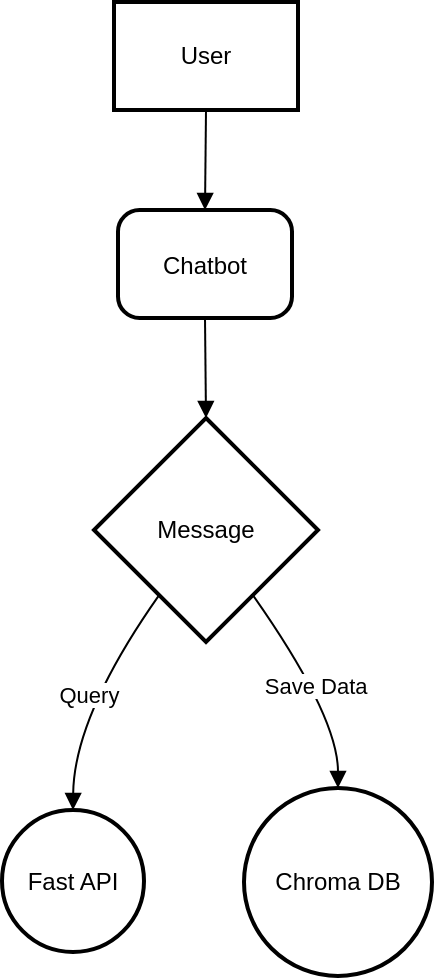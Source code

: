 <mxfile version="26.0.14">
  <diagram name="Page-1" id="Lbf7_INwO01DMQOPvpz0">
    <mxGraphModel>
      <root>
        <mxCell id="0" />
        <mxCell id="1" parent="0" />
        <mxCell id="2" value="User" style="whiteSpace=wrap;strokeWidth=2;" vertex="1" parent="1">
          <mxGeometry x="64" y="8" width="92" height="54" as="geometry" />
        </mxCell>
        <mxCell id="3" value="Chatbot" style="rounded=1;arcSize=20;strokeWidth=2" vertex="1" parent="1">
          <mxGeometry x="66" y="112" width="87" height="54" as="geometry" />
        </mxCell>
        <mxCell id="4" value="Message" style="rhombus;strokeWidth=2;whiteSpace=wrap;" vertex="1" parent="1">
          <mxGeometry x="54" y="216" width="112" height="112" as="geometry" />
        </mxCell>
        <mxCell id="5" value="Fast API" style="ellipse;aspect=fixed;strokeWidth=2;whiteSpace=wrap;" vertex="1" parent="1">
          <mxGeometry x="8" y="412" width="71" height="71" as="geometry" />
        </mxCell>
        <mxCell id="6" value="Chroma DB" style="ellipse;aspect=fixed;strokeWidth=2;whiteSpace=wrap;" vertex="1" parent="1">
          <mxGeometry x="129" y="401" width="94" height="94" as="geometry" />
        </mxCell>
        <mxCell id="7" value="" style="curved=1;startArrow=none;endArrow=block;exitX=0.5;exitY=1;entryX=0.5;entryY=0;" edge="1" parent="1" source="2" target="3">
          <mxGeometry relative="1" as="geometry">
            <Array as="points" />
          </mxGeometry>
        </mxCell>
        <mxCell id="8" value="" style="curved=1;startArrow=none;endArrow=block;exitX=0.5;exitY=1;entryX=0.5;entryY=0;" edge="1" parent="1" source="3" target="4">
          <mxGeometry relative="1" as="geometry">
            <Array as="points" />
          </mxGeometry>
        </mxCell>
        <mxCell id="9" value="Query" style="curved=1;startArrow=none;endArrow=block;exitX=0.14;exitY=1;entryX=0.5;entryY=0;" edge="1" parent="1" source="4" target="5">
          <mxGeometry relative="1" as="geometry">
            <Array as="points">
              <mxPoint x="44" y="365" />
            </Array>
          </mxGeometry>
        </mxCell>
        <mxCell id="10" value="Save Data" style="curved=1;startArrow=none;endArrow=block;exitX=0.86;exitY=1;entryX=0.5;entryY=0;" edge="1" parent="1" source="4" target="6">
          <mxGeometry relative="1" as="geometry">
            <Array as="points">
              <mxPoint x="176" y="365" />
            </Array>
          </mxGeometry>
        </mxCell>
      </root>
    </mxGraphModel>
  </diagram>
</mxfile>
